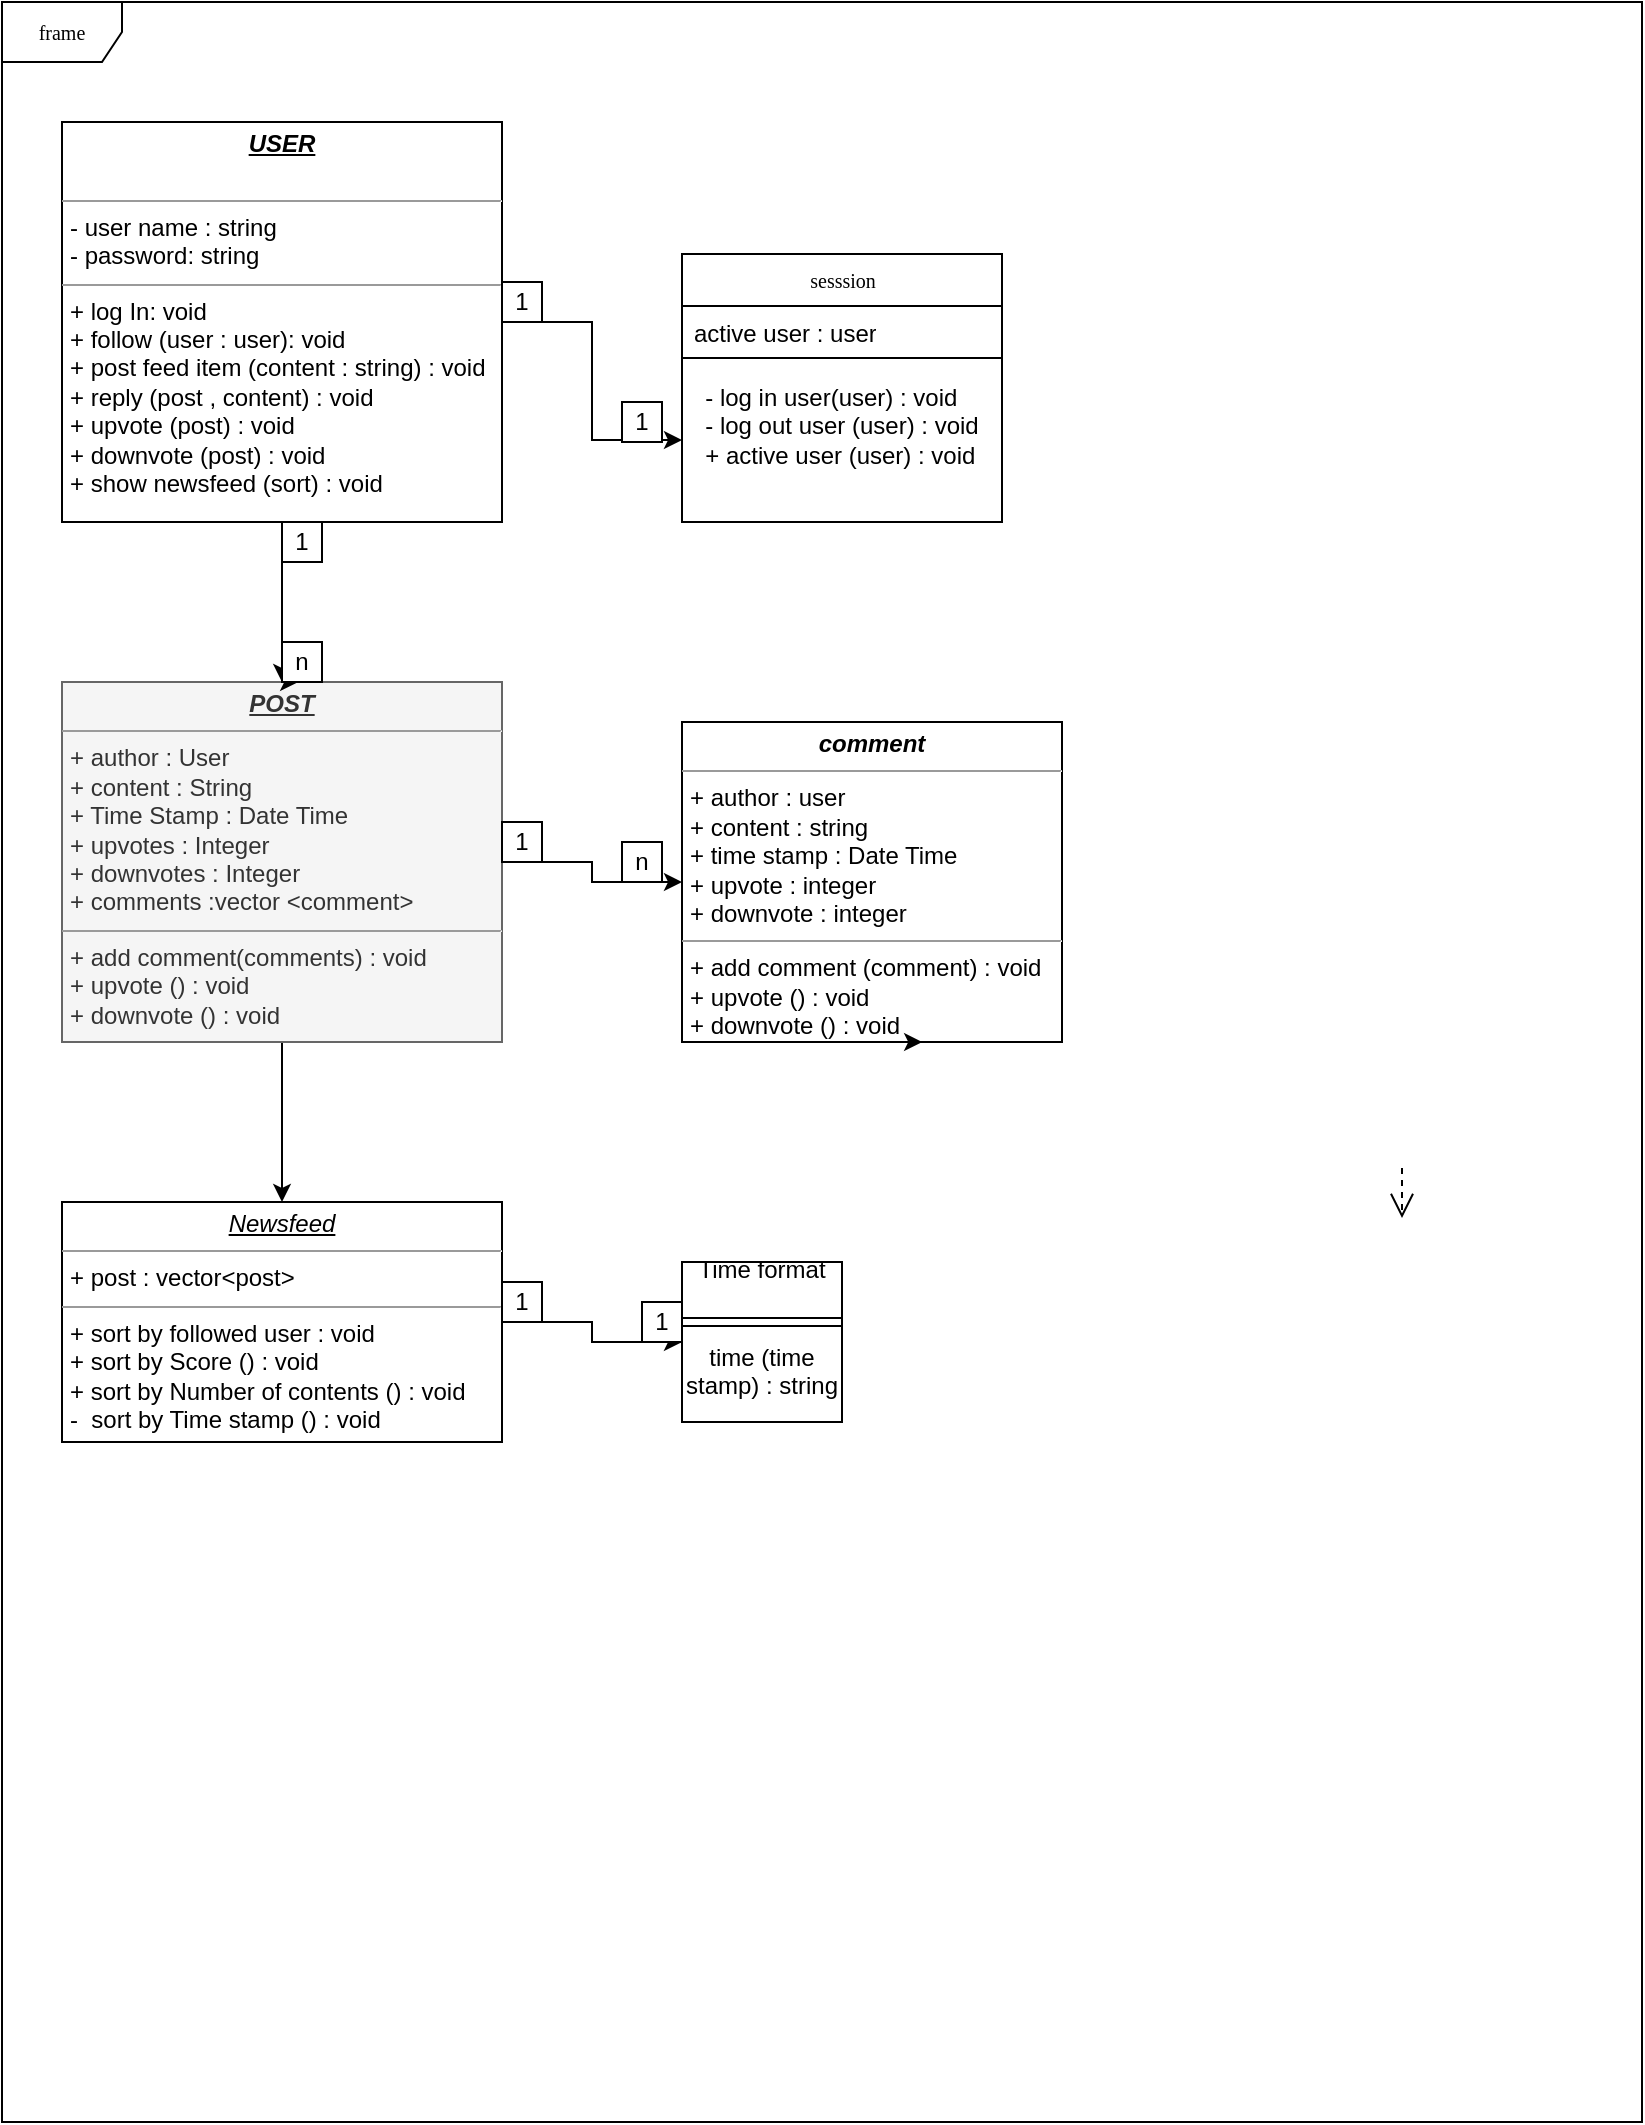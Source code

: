 <mxfile version="21.2.1" type="google">
  <diagram name="Page-1" id="c4acf3e9-155e-7222-9cf6-157b1a14988f">
    <mxGraphModel grid="1" page="1" gridSize="10" guides="1" tooltips="1" connect="1" arrows="1" fold="1" pageScale="1" pageWidth="850" pageHeight="1100" background="none" math="0" shadow="0">
      <root>
        <mxCell id="0" />
        <mxCell id="1" parent="0" />
        <mxCell id="17acba5748e5396b-1" value="frame" style="shape=umlFrame;whiteSpace=wrap;html=1;rounded=0;shadow=0;comic=0;labelBackgroundColor=none;strokeWidth=1;fontFamily=Verdana;fontSize=10;align=center;" vertex="1" parent="1">
          <mxGeometry x="30" y="20" width="820" height="1060" as="geometry" />
        </mxCell>
        <mxCell id="17acba5748e5396b-20" value="sesssion" style="swimlane;html=1;fontStyle=0;childLayout=stackLayout;horizontal=1;startSize=26;fillColor=none;horizontalStack=0;resizeParent=1;resizeLast=0;collapsible=1;marginBottom=0;swimlaneFillColor=#ffffff;rounded=0;shadow=0;comic=0;labelBackgroundColor=none;strokeWidth=1;fontFamily=Verdana;fontSize=10;align=center;" vertex="1" parent="1">
          <mxGeometry x="370" y="146" width="160" height="134" as="geometry" />
        </mxCell>
        <mxCell id="17acba5748e5396b-21" value="active user : user" style="text;html=1;strokeColor=none;fillColor=none;align=left;verticalAlign=top;spacingLeft=4;spacingRight=4;whiteSpace=wrap;overflow=hidden;rotatable=0;points=[[0,0.5],[1,0.5]];portConstraint=eastwest;" vertex="1" parent="17acba5748e5396b-20">
          <mxGeometry y="26" width="160" height="26" as="geometry" />
        </mxCell>
        <mxCell id="iROYLcfiXFVHNK7fOkqn-9" value="&lt;div style=&quot;text-align: left;&quot;&gt;&lt;span style=&quot;background-color: initial;&quot;&gt;- log in user(user) : void&amp;nbsp;&lt;/span&gt;&lt;/div&gt;- log out user (user) : void&lt;br&gt;&lt;div style=&quot;text-align: left;&quot;&gt;+ active user (user) : void&lt;/div&gt;&lt;div style=&quot;text-align: left;&quot;&gt;&lt;br&gt;&lt;/div&gt;" style="rounded=0;whiteSpace=wrap;html=1;" vertex="1" parent="17acba5748e5396b-20">
          <mxGeometry y="52" width="160" height="82" as="geometry" />
        </mxCell>
        <mxCell id="5d2195bd80daf111-41" style="edgeStyle=orthogonalEdgeStyle;rounded=0;html=1;dashed=1;labelBackgroundColor=none;startFill=0;endArrow=open;endFill=0;endSize=10;fontFamily=Verdana;fontSize=10;" edge="1" parent="1">
          <mxGeometry relative="1" as="geometry">
            <Array as="points" />
            <mxPoint x="730" y="603" as="sourcePoint" />
            <mxPoint x="730" y="628" as="targetPoint" />
          </mxGeometry>
        </mxCell>
        <mxCell id="iROYLcfiXFVHNK7fOkqn-23" value="" style="edgeStyle=orthogonalEdgeStyle;rounded=0;orthogonalLoop=1;jettySize=auto;html=1;" edge="1" parent="1" source="5d2195bd80daf111-12" target="iROYLcfiXFVHNK7fOkqn-2">
          <mxGeometry relative="1" as="geometry" />
        </mxCell>
        <mxCell id="5d2195bd80daf111-12" value="&lt;p style=&quot;margin:0px;margin-top:4px;text-align:center;&quot;&gt;&lt;i&gt;&lt;u&gt;Newsfeed&lt;/u&gt;&lt;/i&gt;&lt;/p&gt;&lt;hr size=&quot;1&quot;&gt;&lt;p style=&quot;margin:0px;margin-left:4px;&quot;&gt;+ post : vector&amp;lt;post&amp;gt;&lt;br&gt;&lt;/p&gt;&lt;hr size=&quot;1&quot;&gt;&lt;p style=&quot;margin:0px;margin-left:4px;&quot;&gt;+ sort by followed user : void&lt;br&gt;+ sort by Score () : void&amp;nbsp;&lt;/p&gt;&lt;p style=&quot;margin:0px;margin-left:4px;&quot;&gt;+ sort by Number of contents () : void&lt;/p&gt;&lt;p style=&quot;margin:0px;margin-left:4px;&quot;&gt;-&amp;nbsp; sort by Time stamp () : void&lt;span style=&quot;background-color: initial;&quot;&gt;&amp;nbsp;&lt;/span&gt;&lt;/p&gt;" style="verticalAlign=top;align=left;overflow=fill;fontSize=12;fontFamily=Helvetica;html=1;rounded=0;shadow=0;comic=0;labelBackgroundColor=none;strokeWidth=1" vertex="1" parent="1">
          <mxGeometry x="60" y="620" width="220" height="120" as="geometry" />
        </mxCell>
        <mxCell id="5d2195bd80daf111-15" value="&lt;p style=&quot;margin:0px;margin-top:4px;text-align:center;&quot;&gt;&lt;b style=&quot;&quot;&gt;&lt;i&gt;comment&lt;/i&gt;&lt;/b&gt;&lt;/p&gt;&lt;hr size=&quot;1&quot;&gt;&lt;p style=&quot;margin:0px;margin-left:4px;&quot;&gt;+ author : user&lt;br&gt;+ content : string&lt;/p&gt;&lt;p style=&quot;margin:0px;margin-left:4px;&quot;&gt;+ time stamp : Date Time&lt;/p&gt;&lt;p style=&quot;margin:0px;margin-left:4px;&quot;&gt;+ upvote : integer&lt;/p&gt;&lt;p style=&quot;margin:0px;margin-left:4px;&quot;&gt;+ downvote : integer&lt;/p&gt;&lt;hr size=&quot;1&quot;&gt;&lt;p style=&quot;margin:0px;margin-left:4px;&quot;&gt;+ add comment (comment) : void&lt;/p&gt;&lt;p style=&quot;margin:0px;margin-left:4px;&quot;&gt;+ upvote () : void&lt;/p&gt;&lt;p style=&quot;margin:0px;margin-left:4px;&quot;&gt;+ downvote () : void&lt;/p&gt;" style="verticalAlign=top;align=left;overflow=fill;fontSize=12;fontFamily=Helvetica;html=1;rounded=0;shadow=0;comic=0;labelBackgroundColor=none;strokeWidth=1" vertex="1" parent="1">
          <mxGeometry x="370" y="380" width="190" height="160" as="geometry" />
        </mxCell>
        <mxCell id="iROYLcfiXFVHNK7fOkqn-3" value="" style="edgeStyle=orthogonalEdgeStyle;rounded=0;orthogonalLoop=1;jettySize=auto;html=1;" edge="1" parent="1" source="5d2195bd80daf111-18" target="5d2195bd80daf111-20">
          <mxGeometry relative="1" as="geometry" />
        </mxCell>
        <mxCell id="iROYLcfiXFVHNK7fOkqn-10" value="" style="edgeStyle=orthogonalEdgeStyle;rounded=0;orthogonalLoop=1;jettySize=auto;html=1;" edge="1" parent="1" source="5d2195bd80daf111-18" target="iROYLcfiXFVHNK7fOkqn-9">
          <mxGeometry relative="1" as="geometry" />
        </mxCell>
        <mxCell id="5d2195bd80daf111-18" value="&lt;p style=&quot;margin:0px;margin-top:4px;text-align:center;&quot;&gt;&lt;u style=&quot;&quot;&gt;&lt;b style=&quot;&quot;&gt;&lt;i&gt;USER&lt;/i&gt;&lt;/b&gt;&lt;/u&gt;&lt;br&gt;&lt;br&gt;&lt;/p&gt;&lt;hr size=&quot;1&quot;&gt;&lt;p style=&quot;margin:0px;margin-left:4px;&quot;&gt;- user name : string&lt;br&gt;- password: string&lt;/p&gt;&lt;hr size=&quot;1&quot;&gt;&lt;p style=&quot;margin:0px;margin-left:4px;&quot;&gt;+ log In: void&lt;br&gt;+ follow (user : user): void&lt;/p&gt;&lt;p style=&quot;margin:0px;margin-left:4px;&quot;&gt;+ post feed item (content : string) : void&lt;/p&gt;&lt;p style=&quot;margin:0px;margin-left:4px;&quot;&gt;+ reply (post , content) : void&lt;/p&gt;&lt;p style=&quot;margin:0px;margin-left:4px;&quot;&gt;+ upvote (post) : void&lt;/p&gt;&lt;p style=&quot;margin:0px;margin-left:4px;&quot;&gt;+ downvote (post) : void&lt;/p&gt;&lt;p style=&quot;margin:0px;margin-left:4px;&quot;&gt;+ show newsfeed (sort) : void&lt;/p&gt;&lt;p style=&quot;margin:0px;margin-left:4px;&quot;&gt;&lt;br&gt;&lt;/p&gt;" style="verticalAlign=top;align=left;overflow=fill;fontSize=12;fontFamily=Helvetica;html=1;rounded=0;shadow=0;comic=0;labelBackgroundColor=none;strokeWidth=1" vertex="1" parent="1">
          <mxGeometry x="60" y="80" width="220" height="200" as="geometry" />
        </mxCell>
        <mxCell id="iROYLcfiXFVHNK7fOkqn-8" value="" style="edgeStyle=orthogonalEdgeStyle;rounded=0;orthogonalLoop=1;jettySize=auto;html=1;" edge="1" parent="1" source="5d2195bd80daf111-20" target="5d2195bd80daf111-12">
          <mxGeometry relative="1" as="geometry" />
        </mxCell>
        <mxCell id="iROYLcfiXFVHNK7fOkqn-14" value="" style="edgeStyle=orthogonalEdgeStyle;rounded=0;orthogonalLoop=1;jettySize=auto;html=1;" edge="1" parent="1" source="5d2195bd80daf111-20" target="5d2195bd80daf111-15">
          <mxGeometry relative="1" as="geometry" />
        </mxCell>
        <mxCell id="5d2195bd80daf111-20" value="&lt;p style=&quot;margin:0px;margin-top:4px;text-align:center;&quot;&gt;&lt;b&gt;&lt;i&gt;&lt;u&gt;POST&lt;/u&gt;&lt;/i&gt;&lt;/b&gt;&lt;/p&gt;&lt;hr size=&quot;1&quot;&gt;&lt;p style=&quot;margin:0px;margin-left:4px;&quot;&gt;+ author : User&lt;br&gt;+ content : String&lt;/p&gt;&lt;p style=&quot;margin:0px;margin-left:4px;&quot;&gt;+ Time Stamp : Date Time&lt;/p&gt;&lt;p style=&quot;margin:0px;margin-left:4px;&quot;&gt;+ upvotes : Integer&lt;/p&gt;&lt;p style=&quot;margin:0px;margin-left:4px;&quot;&gt;+ downvotes : Integer&lt;/p&gt;&lt;p style=&quot;margin:0px;margin-left:4px;&quot;&gt;+ comments :vector &amp;lt;comment&amp;gt;&lt;/p&gt;&lt;hr size=&quot;1&quot;&gt;&lt;p style=&quot;margin:0px;margin-left:4px;&quot;&gt;+ add comment(comments) : void&lt;/p&gt;&lt;p style=&quot;margin:0px;margin-left:4px;&quot;&gt;+ upvote () : void&lt;/p&gt;&lt;p style=&quot;margin:0px;margin-left:4px;&quot;&gt;+ downvote () : void&lt;/p&gt;&lt;p style=&quot;margin:0px;margin-left:4px;&quot;&gt;&lt;br&gt;&lt;/p&gt;&lt;p style=&quot;margin:0px;margin-left:4px;&quot;&gt;&lt;br&gt;&lt;/p&gt;&lt;p style=&quot;margin:0px;margin-left:4px;&quot;&gt;&lt;br&gt;&lt;/p&gt;" style="verticalAlign=top;align=left;overflow=fill;fontSize=12;fontFamily=Helvetica;html=1;rounded=0;shadow=0;comic=0;labelBackgroundColor=none;strokeWidth=1;fillColor=#f5f5f5;fontColor=#333333;strokeColor=#666666;" vertex="1" parent="1">
          <mxGeometry x="60" y="360" width="220" height="180" as="geometry" />
        </mxCell>
        <mxCell id="iROYLcfiXFVHNK7fOkqn-1" style="edgeStyle=orthogonalEdgeStyle;rounded=0;orthogonalLoop=1;jettySize=auto;html=1;exitX=0.5;exitY=0;exitDx=0;exitDy=0;entryX=0.537;entryY=0.001;entryDx=0;entryDy=0;entryPerimeter=0;" edge="1" parent="1" source="5d2195bd80daf111-20" target="5d2195bd80daf111-20">
          <mxGeometry relative="1" as="geometry" />
        </mxCell>
        <mxCell id="iROYLcfiXFVHNK7fOkqn-2" value="Time format&lt;br&gt;&lt;br&gt;&lt;br&gt;time (time stamp) : string&lt;br&gt;&lt;div style=&quot;&quot;&gt;&lt;br&gt;&lt;/div&gt;" style="whiteSpace=wrap;html=1;aspect=fixed;align=center;" vertex="1" parent="1">
          <mxGeometry x="370" y="650" width="80" height="80" as="geometry" />
        </mxCell>
        <mxCell id="iROYLcfiXFVHNK7fOkqn-4" value="1" style="rounded=0;whiteSpace=wrap;html=1;" vertex="1" parent="1">
          <mxGeometry x="170" y="280" width="20" height="20" as="geometry" />
        </mxCell>
        <mxCell id="iROYLcfiXFVHNK7fOkqn-7" value="n" style="whiteSpace=wrap;html=1;aspect=fixed;" vertex="1" parent="1">
          <mxGeometry x="170" y="340" width="20" height="20" as="geometry" />
        </mxCell>
        <mxCell id="iROYLcfiXFVHNK7fOkqn-11" value="1" style="whiteSpace=wrap;html=1;aspect=fixed;" vertex="1" parent="1">
          <mxGeometry x="280" y="160" width="20" height="20" as="geometry" />
        </mxCell>
        <mxCell id="iROYLcfiXFVHNK7fOkqn-12" value="1" style="whiteSpace=wrap;html=1;aspect=fixed;" vertex="1" parent="1">
          <mxGeometry x="340" y="220" width="20" height="20" as="geometry" />
        </mxCell>
        <mxCell id="iROYLcfiXFVHNK7fOkqn-13" style="edgeStyle=orthogonalEdgeStyle;rounded=0;orthogonalLoop=1;jettySize=auto;html=1;exitX=0.5;exitY=1;exitDx=0;exitDy=0;entryX=0.632;entryY=1;entryDx=0;entryDy=0;entryPerimeter=0;" edge="1" parent="1" source="5d2195bd80daf111-15" target="5d2195bd80daf111-15">
          <mxGeometry relative="1" as="geometry" />
        </mxCell>
        <mxCell id="iROYLcfiXFVHNK7fOkqn-15" value="1" style="whiteSpace=wrap;html=1;aspect=fixed;" vertex="1" parent="1">
          <mxGeometry x="280" y="430" width="20" height="20" as="geometry" />
        </mxCell>
        <mxCell id="iROYLcfiXFVHNK7fOkqn-16" value="n" style="whiteSpace=wrap;html=1;aspect=fixed;" vertex="1" parent="1">
          <mxGeometry x="340" y="440" width="20" height="20" as="geometry" />
        </mxCell>
        <mxCell id="iROYLcfiXFVHNK7fOkqn-21" value="" style="shape=link;html=1;rounded=0;" edge="1" parent="1">
          <mxGeometry width="100" relative="1" as="geometry">
            <mxPoint x="370" y="680" as="sourcePoint" />
            <mxPoint x="450" y="680" as="targetPoint" />
            <Array as="points" />
          </mxGeometry>
        </mxCell>
        <mxCell id="iROYLcfiXFVHNK7fOkqn-24" value="1" style="whiteSpace=wrap;html=1;aspect=fixed;" vertex="1" parent="1">
          <mxGeometry x="350" y="670" width="20" height="20" as="geometry" />
        </mxCell>
        <mxCell id="iROYLcfiXFVHNK7fOkqn-25" value="1" style="whiteSpace=wrap;html=1;aspect=fixed;" vertex="1" parent="1">
          <mxGeometry x="280" y="660" width="20" height="20" as="geometry" />
        </mxCell>
      </root>
    </mxGraphModel>
  </diagram>
</mxfile>
